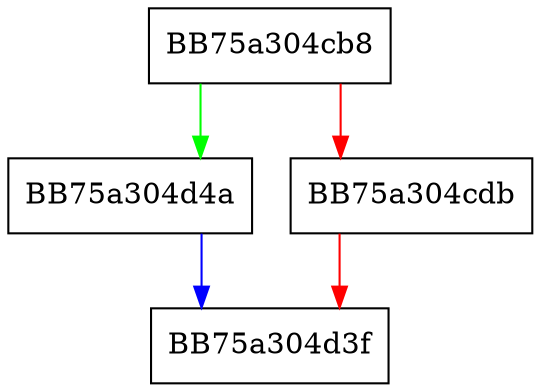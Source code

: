 digraph msil_emit_shift {
  node [shape="box"];
  graph [splines=ortho];
  BB75a304cb8 -> BB75a304d4a [color="green"];
  BB75a304cb8 -> BB75a304cdb [color="red"];
  BB75a304cdb -> BB75a304d3f [color="red"];
  BB75a304d4a -> BB75a304d3f [color="blue"];
}
